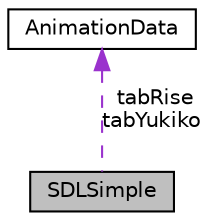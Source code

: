 digraph "SDLSimple"
{
 // LATEX_PDF_SIZE
  edge [fontname="Helvetica",fontsize="10",labelfontname="Helvetica",labelfontsize="10"];
  node [fontname="Helvetica",fontsize="10",shape=record];
  Node1 [label="SDLSimple",height=0.2,width=0.4,color="black", fillcolor="grey75", style="filled", fontcolor="black",tooltip="La classe SDL pour gérer le jeu avec un affichage SDL."];
  Node2 -> Node1 [dir="back",color="darkorchid3",fontsize="10",style="dashed",label=" tabRise\ntabYukiko" ,fontname="Helvetica"];
  Node2 [label="AnimationData",height=0.2,width=0.4,color="black", fillcolor="white", style="filled",URL="$classAnimationData.html",tooltip="La classe AnimationData gère les informations des animations."];
}
